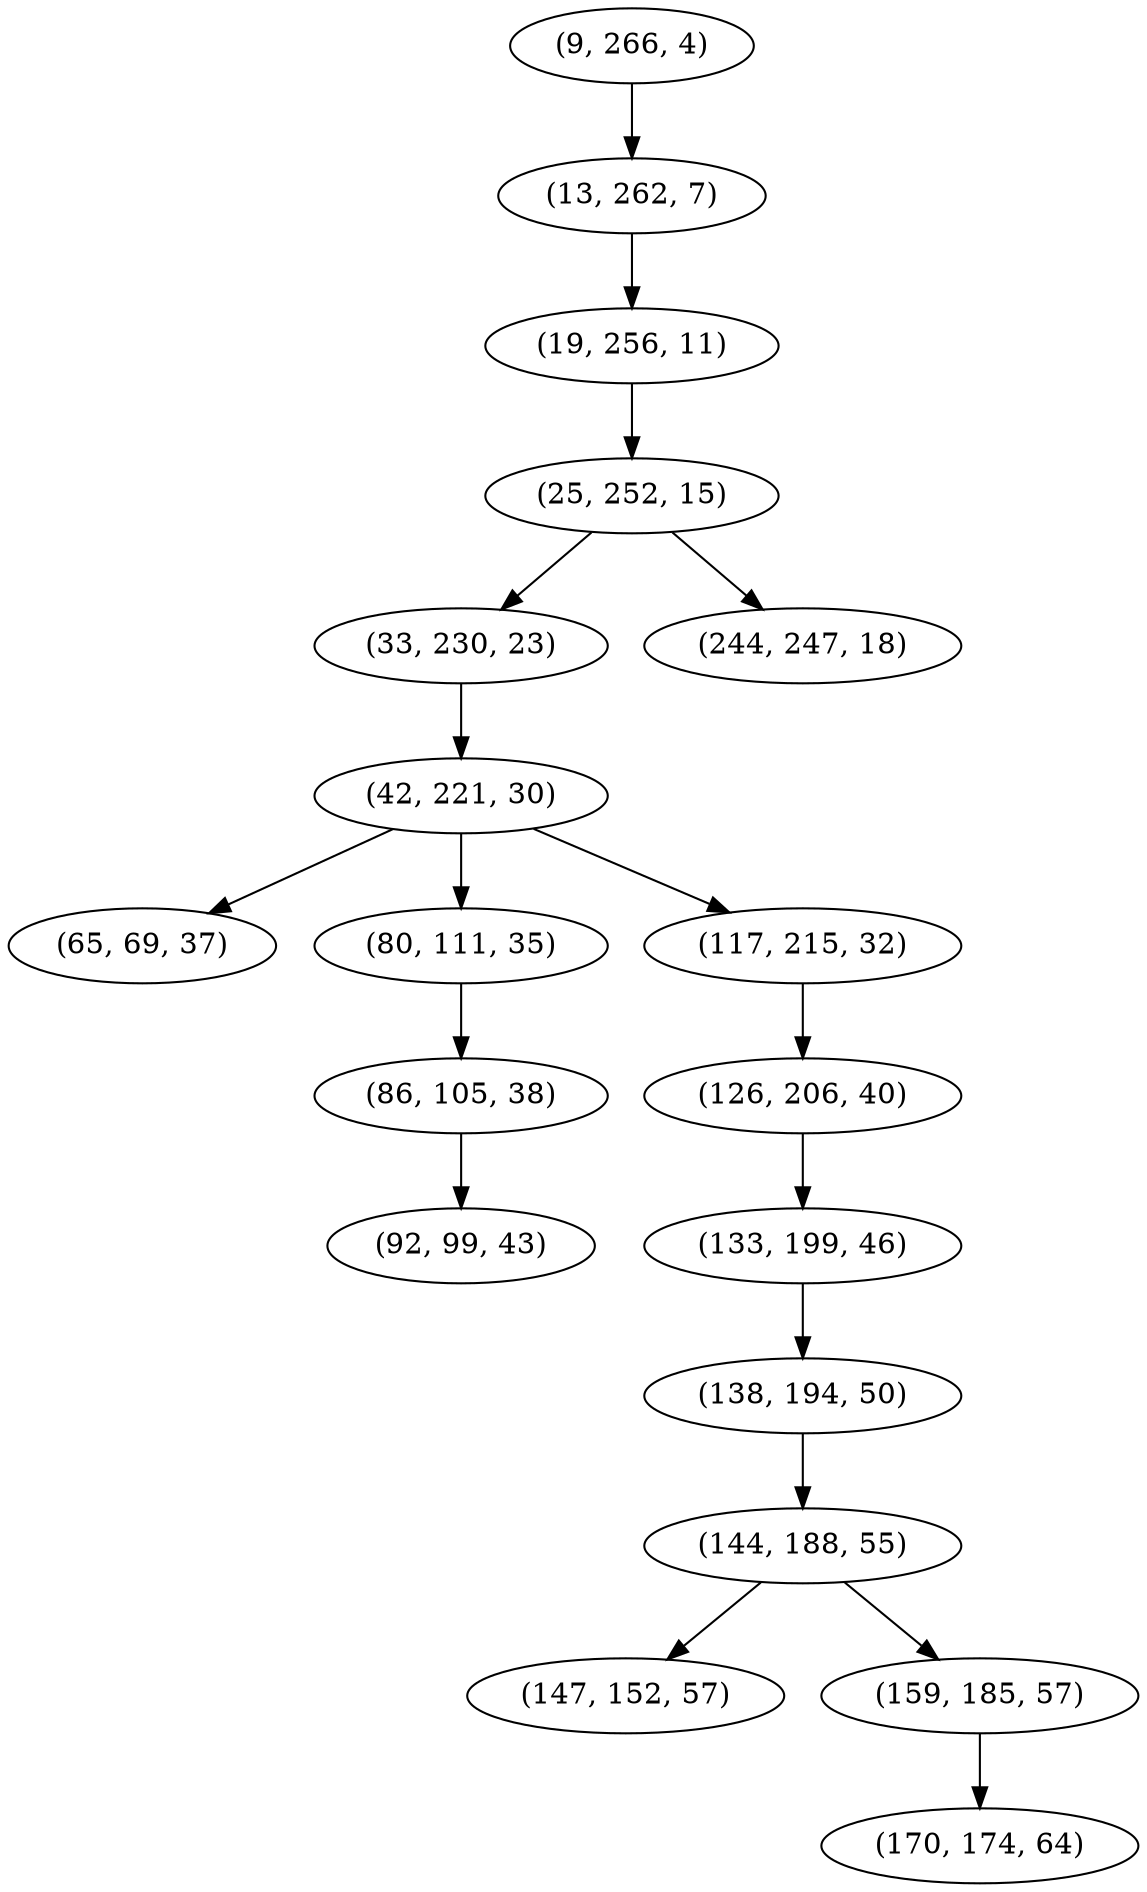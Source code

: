 digraph tree {
    "(9, 266, 4)";
    "(13, 262, 7)";
    "(19, 256, 11)";
    "(25, 252, 15)";
    "(33, 230, 23)";
    "(42, 221, 30)";
    "(65, 69, 37)";
    "(80, 111, 35)";
    "(86, 105, 38)";
    "(92, 99, 43)";
    "(117, 215, 32)";
    "(126, 206, 40)";
    "(133, 199, 46)";
    "(138, 194, 50)";
    "(144, 188, 55)";
    "(147, 152, 57)";
    "(159, 185, 57)";
    "(170, 174, 64)";
    "(244, 247, 18)";
    "(9, 266, 4)" -> "(13, 262, 7)";
    "(13, 262, 7)" -> "(19, 256, 11)";
    "(19, 256, 11)" -> "(25, 252, 15)";
    "(25, 252, 15)" -> "(33, 230, 23)";
    "(25, 252, 15)" -> "(244, 247, 18)";
    "(33, 230, 23)" -> "(42, 221, 30)";
    "(42, 221, 30)" -> "(65, 69, 37)";
    "(42, 221, 30)" -> "(80, 111, 35)";
    "(42, 221, 30)" -> "(117, 215, 32)";
    "(80, 111, 35)" -> "(86, 105, 38)";
    "(86, 105, 38)" -> "(92, 99, 43)";
    "(117, 215, 32)" -> "(126, 206, 40)";
    "(126, 206, 40)" -> "(133, 199, 46)";
    "(133, 199, 46)" -> "(138, 194, 50)";
    "(138, 194, 50)" -> "(144, 188, 55)";
    "(144, 188, 55)" -> "(147, 152, 57)";
    "(144, 188, 55)" -> "(159, 185, 57)";
    "(159, 185, 57)" -> "(170, 174, 64)";
}

